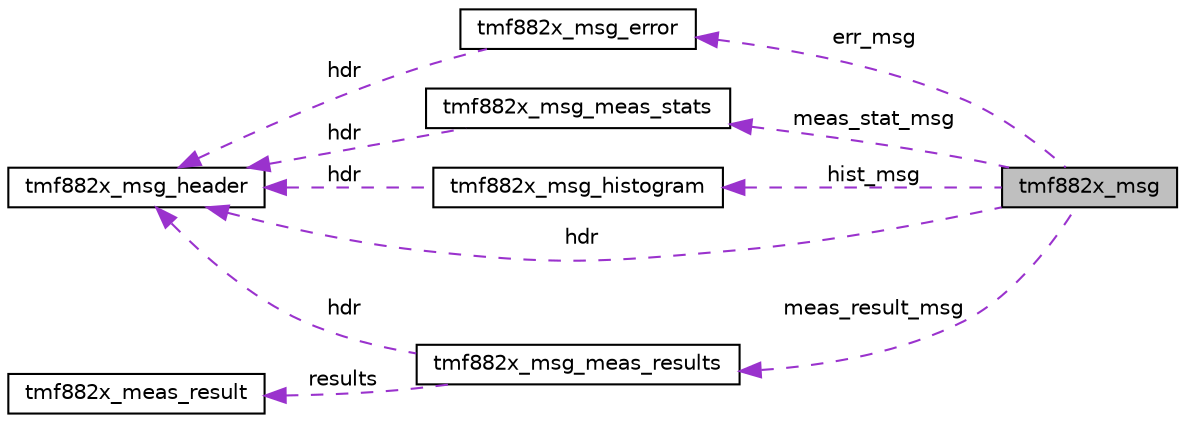 digraph "tmf882x_msg"
{
 // LATEX_PDF_SIZE
  edge [fontname="Helvetica",fontsize="10",labelfontname="Helvetica",labelfontsize="10"];
  node [fontname="Helvetica",fontsize="10",shape=record];
  rankdir="LR";
  Node1 [label="tmf882x_msg",height=0.2,width=0.4,color="black", fillcolor="grey75", style="filled", fontcolor="black",tooltip="TMF882X message type."];
  Node2 -> Node1 [dir="back",color="darkorchid3",fontsize="10",style="dashed",label=" hist_msg" ,fontname="Helvetica"];
  Node2 [label="tmf882x_msg_histogram",height=0.2,width=0.4,color="black", fillcolor="white", style="filled",URL="$structtmf882x__msg__histogram.html",tooltip="TMF882X histogram message type."];
  Node3 -> Node2 [dir="back",color="darkorchid3",fontsize="10",style="dashed",label=" hdr" ,fontname="Helvetica"];
  Node3 [label="tmf882x_msg_header",height=0.2,width=0.4,color="black", fillcolor="white", style="filled",URL="$structtmf882x__msg__header.html",tooltip="TMF882X message header type."];
  Node4 -> Node1 [dir="back",color="darkorchid3",fontsize="10",style="dashed",label=" meas_result_msg" ,fontname="Helvetica"];
  Node4 [label="tmf882x_msg_meas_results",height=0.2,width=0.4,color="black", fillcolor="white", style="filled",URL="$structtmf882x__msg__meas__results.html",tooltip="TMF882X measure results message type."];
  Node5 -> Node4 [dir="back",color="darkorchid3",fontsize="10",style="dashed",label=" results" ,fontname="Helvetica"];
  Node5 [label="tmf882x_meas_result",height=0.2,width=0.4,color="black", fillcolor="white", style="filled",URL="$structtmf882x__meas__result.html",tooltip="TMF882X measure result This represents an individual target measurement result."];
  Node3 -> Node4 [dir="back",color="darkorchid3",fontsize="10",style="dashed",label=" hdr" ,fontname="Helvetica"];
  Node3 -> Node1 [dir="back",color="darkorchid3",fontsize="10",style="dashed",label=" hdr" ,fontname="Helvetica"];
  Node6 -> Node1 [dir="back",color="darkorchid3",fontsize="10",style="dashed",label=" err_msg" ,fontname="Helvetica"];
  Node6 [label="tmf882x_msg_error",height=0.2,width=0.4,color="black", fillcolor="white", style="filled",URL="$structtmf882x__msg__error.html",tooltip="TMF882X error message type."];
  Node3 -> Node6 [dir="back",color="darkorchid3",fontsize="10",style="dashed",label=" hdr" ,fontname="Helvetica"];
  Node7 -> Node1 [dir="back",color="darkorchid3",fontsize="10",style="dashed",label=" meas_stat_msg" ,fontname="Helvetica"];
  Node7 [label="tmf882x_msg_meas_stats",height=0.2,width=0.4,color="black", fillcolor="white", style="filled",URL="$structtmf882x__msg__meas__stats.html",tooltip="TMF882X measure statistics message type."];
  Node3 -> Node7 [dir="back",color="darkorchid3",fontsize="10",style="dashed",label=" hdr" ,fontname="Helvetica"];
}
